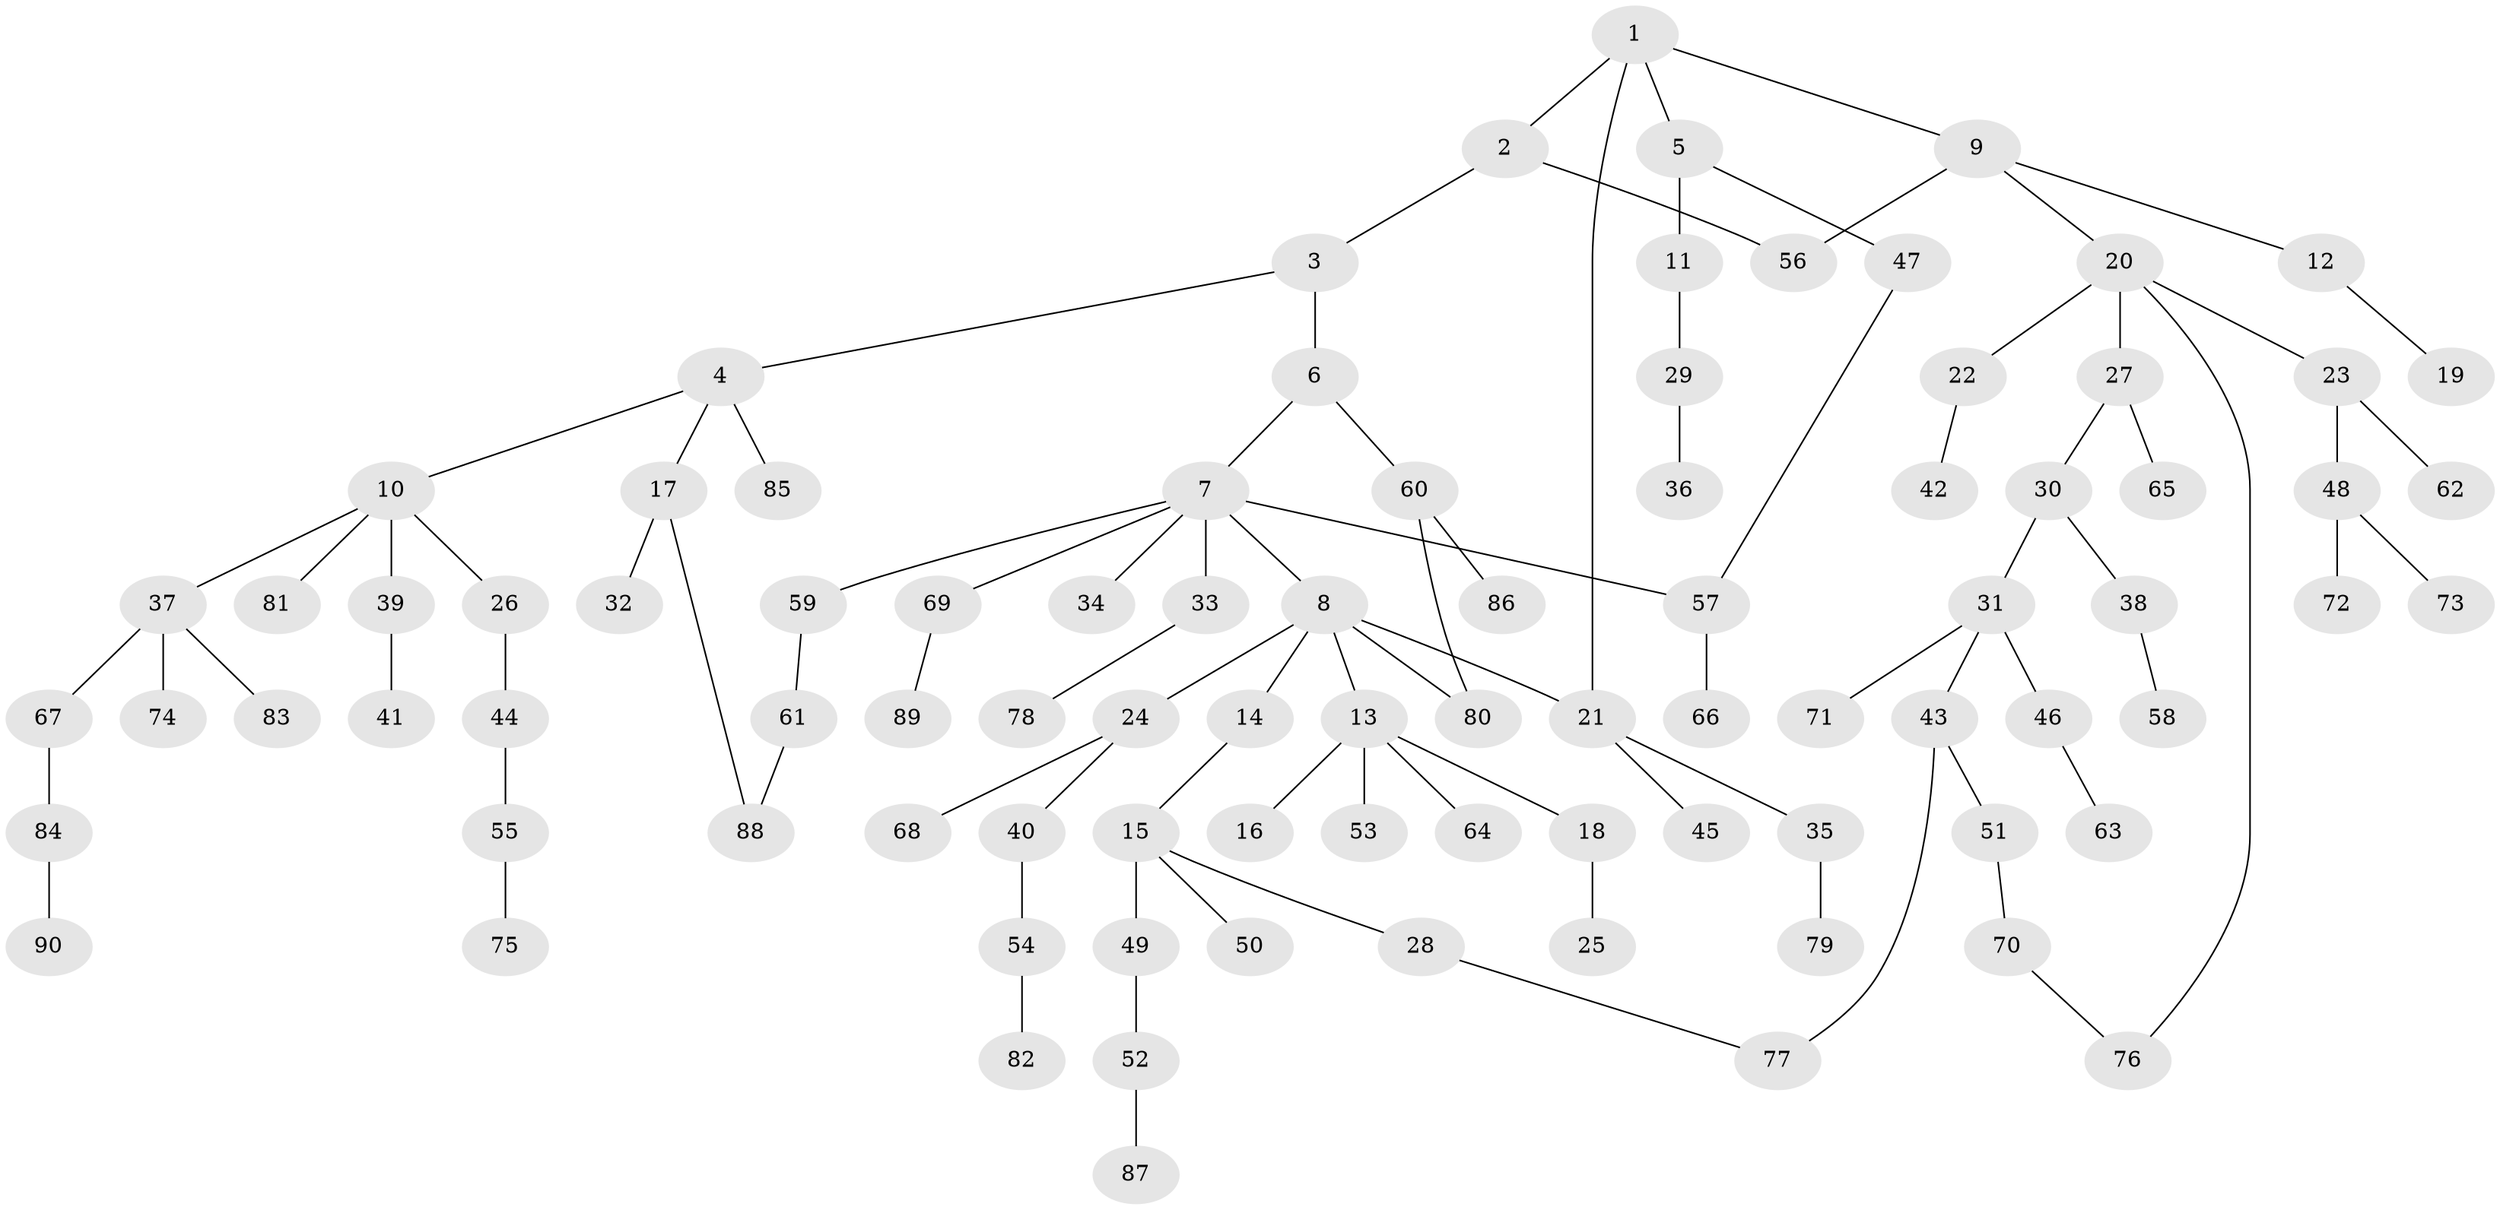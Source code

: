 // coarse degree distribution, {6: 0.06779661016949153, 3: 0.1016949152542373, 4: 0.0847457627118644, 5: 0.01694915254237288, 7: 0.01694915254237288, 2: 0.23728813559322035, 1: 0.4745762711864407}
// Generated by graph-tools (version 1.1) at 2025/41/03/06/25 10:41:27]
// undirected, 90 vertices, 96 edges
graph export_dot {
graph [start="1"]
  node [color=gray90,style=filled];
  1;
  2;
  3;
  4;
  5;
  6;
  7;
  8;
  9;
  10;
  11;
  12;
  13;
  14;
  15;
  16;
  17;
  18;
  19;
  20;
  21;
  22;
  23;
  24;
  25;
  26;
  27;
  28;
  29;
  30;
  31;
  32;
  33;
  34;
  35;
  36;
  37;
  38;
  39;
  40;
  41;
  42;
  43;
  44;
  45;
  46;
  47;
  48;
  49;
  50;
  51;
  52;
  53;
  54;
  55;
  56;
  57;
  58;
  59;
  60;
  61;
  62;
  63;
  64;
  65;
  66;
  67;
  68;
  69;
  70;
  71;
  72;
  73;
  74;
  75;
  76;
  77;
  78;
  79;
  80;
  81;
  82;
  83;
  84;
  85;
  86;
  87;
  88;
  89;
  90;
  1 -- 2;
  1 -- 5;
  1 -- 9;
  1 -- 21;
  2 -- 3;
  2 -- 56;
  3 -- 4;
  3 -- 6;
  4 -- 10;
  4 -- 17;
  4 -- 85;
  5 -- 11;
  5 -- 47;
  6 -- 7;
  6 -- 60;
  7 -- 8;
  7 -- 33;
  7 -- 34;
  7 -- 59;
  7 -- 69;
  7 -- 57;
  8 -- 13;
  8 -- 14;
  8 -- 24;
  8 -- 80;
  8 -- 21;
  9 -- 12;
  9 -- 20;
  9 -- 56;
  10 -- 26;
  10 -- 37;
  10 -- 39;
  10 -- 81;
  11 -- 29;
  12 -- 19;
  13 -- 16;
  13 -- 18;
  13 -- 53;
  13 -- 64;
  14 -- 15;
  15 -- 28;
  15 -- 49;
  15 -- 50;
  17 -- 32;
  17 -- 88;
  18 -- 25;
  20 -- 22;
  20 -- 23;
  20 -- 27;
  20 -- 76;
  21 -- 35;
  21 -- 45;
  22 -- 42;
  23 -- 48;
  23 -- 62;
  24 -- 40;
  24 -- 68;
  26 -- 44;
  27 -- 30;
  27 -- 65;
  28 -- 77;
  29 -- 36;
  30 -- 31;
  30 -- 38;
  31 -- 43;
  31 -- 46;
  31 -- 71;
  33 -- 78;
  35 -- 79;
  37 -- 67;
  37 -- 74;
  37 -- 83;
  38 -- 58;
  39 -- 41;
  40 -- 54;
  43 -- 51;
  43 -- 77;
  44 -- 55;
  46 -- 63;
  47 -- 57;
  48 -- 72;
  48 -- 73;
  49 -- 52;
  51 -- 70;
  52 -- 87;
  54 -- 82;
  55 -- 75;
  57 -- 66;
  59 -- 61;
  60 -- 80;
  60 -- 86;
  61 -- 88;
  67 -- 84;
  69 -- 89;
  70 -- 76;
  84 -- 90;
}
